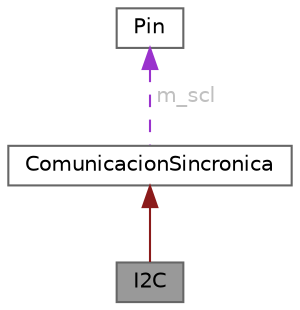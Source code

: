 digraph "I2C"
{
 // LATEX_PDF_SIZE
  bgcolor="transparent";
  edge [fontname=Helvetica,fontsize=10,labelfontname=Helvetica,labelfontsize=10];
  node [fontname=Helvetica,fontsize=10,shape=box,height=0.2,width=0.4];
  Node1 [id="Node000001",label="I2C",height=0.2,width=0.4,color="gray40", fillcolor="grey60", style="filled", fontcolor="black",tooltip="Clase del objeto I2C El objeto I2C genera una comunicación sincrónica de tipo I2C...."];
  Node2 -> Node1 [id="edge1_Node000001_Node000002",dir="back",color="firebrick4",style="solid",tooltip=" "];
  Node2 [id="Node000002",label="ComunicacionSincronica",height=0.2,width=0.4,color="gray40", fillcolor="white", style="filled",URL="$class_comunicacion_sincronica.html",tooltip="Clase del objeto ComunicacionAsincronica Clase abstracta pura para la generación de comunicaciones si..."];
  Node3 -> Node2 [id="edge2_Node000002_Node000003",dir="back",color="darkorchid3",style="dashed",tooltip=" ",label=" m_scl",fontcolor="grey" ];
  Node3 [id="Node000003",label="Pin",height=0.2,width=0.4,color="gray40", fillcolor="white", style="filled",URL="$class_pin.html",tooltip="Clase del objeto Pin."];
}
